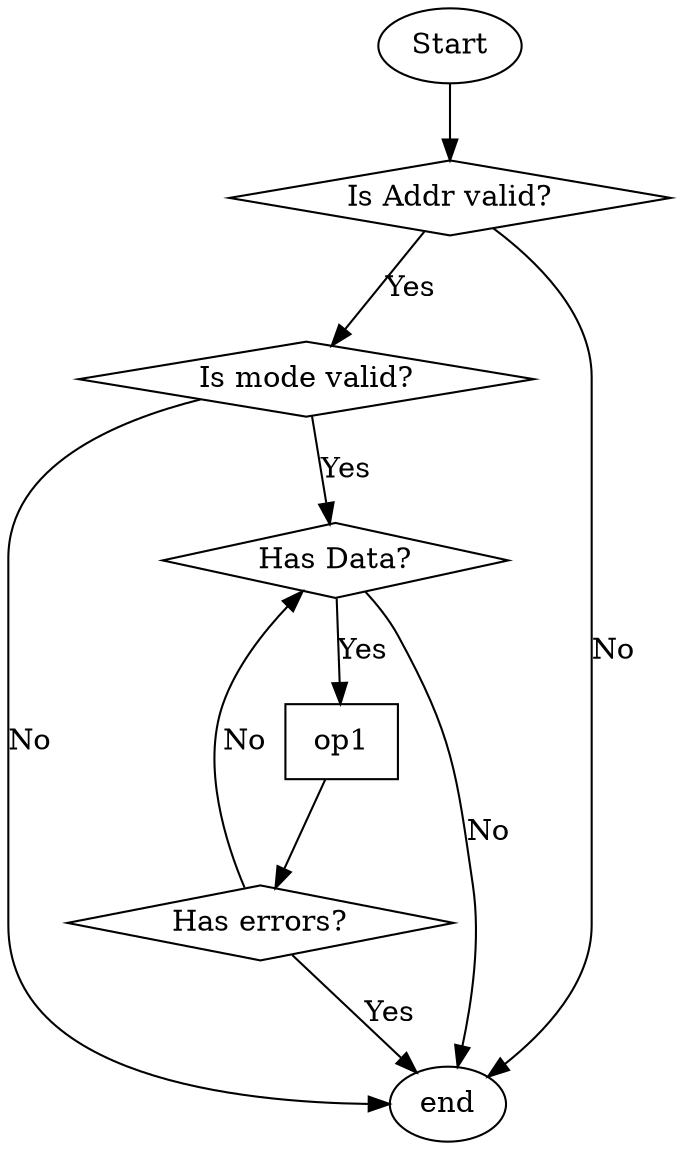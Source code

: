 digraph {
	start [label="Start"];
	cond1 [shape=diamond, label="Is Addr valid?"];
	cond2 [shape=diamond, label="Is mode valid?"];
	cond3 [shape=diamond, label="Has Data?"];
	cond4 [shape=diamond, label="Has errors?"];
	op1 [shape=box, label="op1"];
	end [label="end"]

	start -> cond1;

	cond1 -> cond2 [label="Yes"];
	cond2 -> cond3 [label="Yes"]
	cond3 -> op1 [label="Yes"]
	op1 -> cond4
	cond4 -> end [label="Yes"]

	cond1 -> end [label="No"];
	cond2 -> end [label="No"]
	cond3 -> end [label="No"]
	cond4 -> cond3 [label="No"]

}
